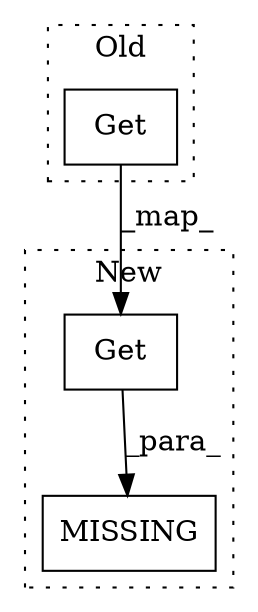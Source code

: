 digraph G {
subgraph cluster0 {
1 [label="Get" a="32" s="4137,4156" l="4,1" shape="box"];
label = "Old";
style="dotted";
}
subgraph cluster1 {
2 [label="Get" a="32" s="4241,4260" l="4,1" shape="box"];
3 [label="MISSING" a="32" s="-1,4261" l="4225,1" shape="box"];
label = "New";
style="dotted";
}
1 -> 2 [label="_map_"];
2 -> 3 [label="_para_"];
}